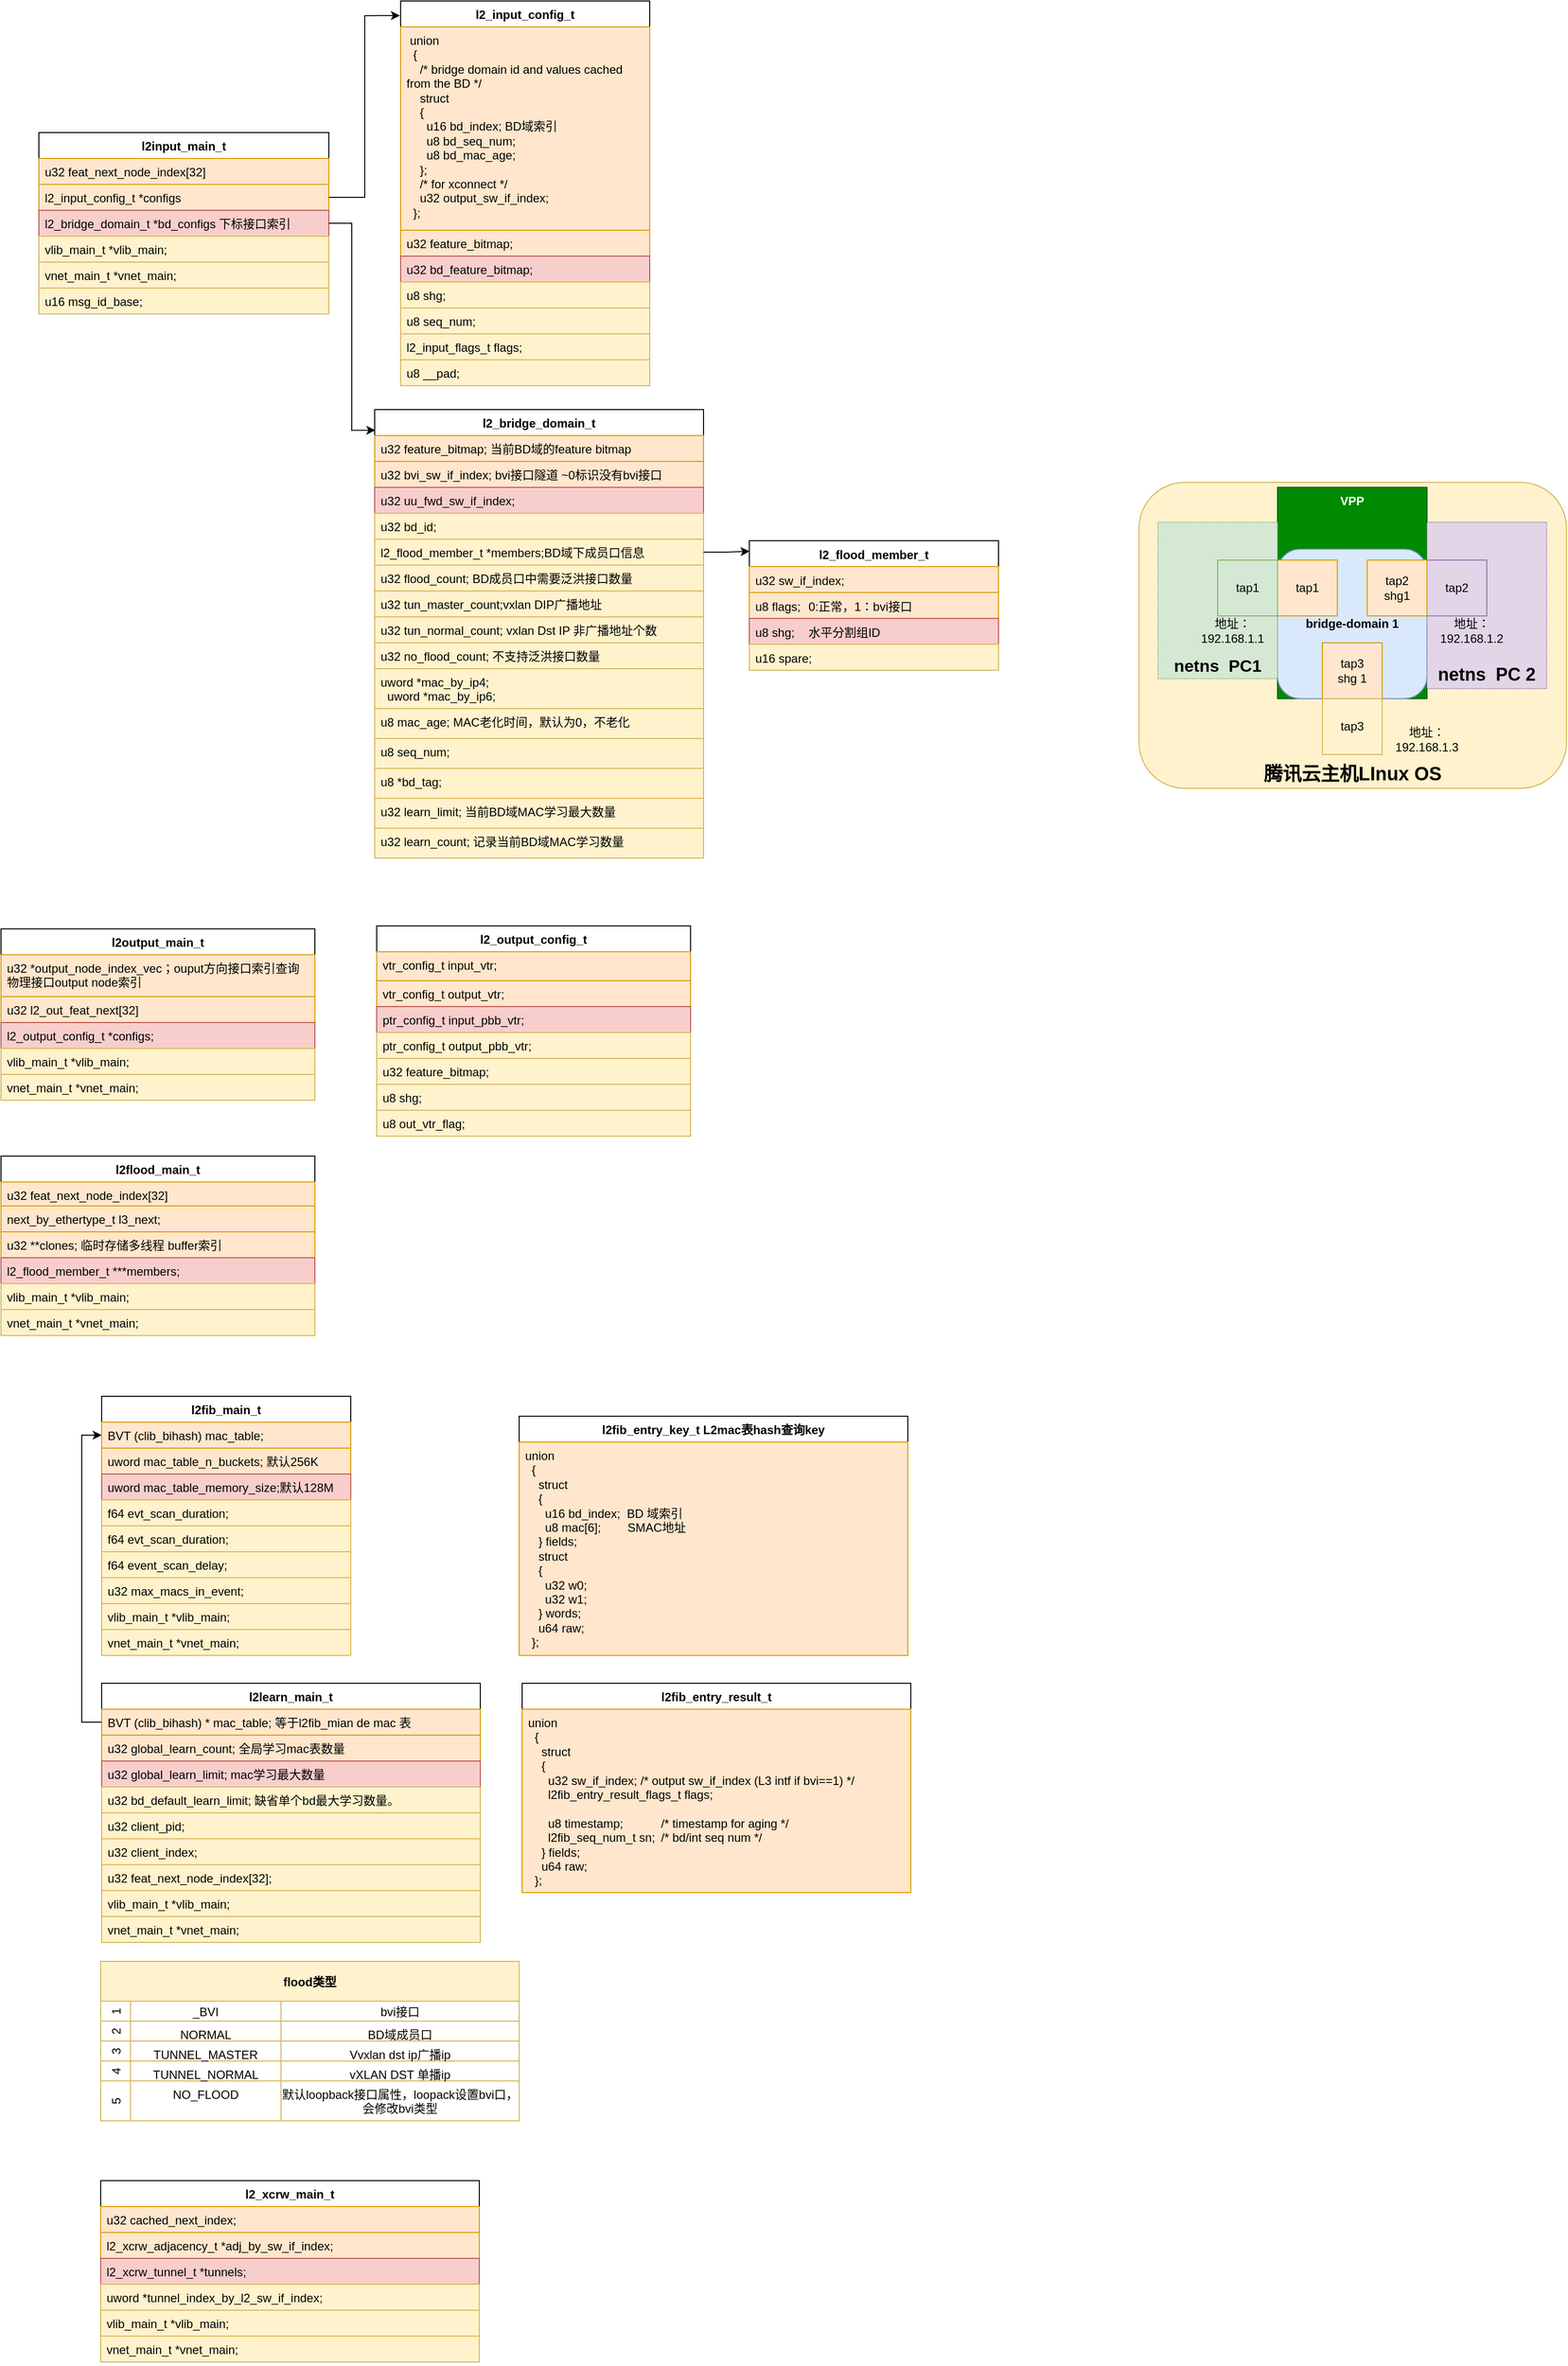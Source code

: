 <mxfile version="24.3.1" type="github">
  <diagram name="第 1 页" id="glHY0Gd7KmC67INIILRB">
    <mxGraphModel dx="794" dy="420" grid="0" gridSize="10" guides="1" tooltips="1" connect="1" arrows="1" fold="1" page="1" pageScale="1" pageWidth="827" pageHeight="1169" math="0" shadow="0">
      <root>
        <mxCell id="0" />
        <mxCell id="1" parent="0" />
        <mxCell id="FG0SKWQjMiDfC_1NRuZQ-3" value="腾讯云主机LInux OS" style="rounded=1;whiteSpace=wrap;html=1;fillColor=#fff2cc;strokeColor=#d6b656;verticalAlign=bottom;fontStyle=1;fontSize=19;" parent="1" vertex="1">
          <mxGeometry x="1181" y="493" width="429" height="307" as="geometry" />
        </mxCell>
        <mxCell id="ZdYOlHCHy0G1hDo-JhcP-8" value="VPP" style="rounded=0;whiteSpace=wrap;html=1;fontStyle=1;align=center;verticalAlign=top;fillColor=#008a00;fontColor=#ffffff;strokeColor=#005700;" parent="1" vertex="1">
          <mxGeometry x="1320" y="498" width="150" height="212" as="geometry" />
        </mxCell>
        <mxCell id="ZdYOlHCHy0G1hDo-JhcP-15" value="bridge-domain 1" style="rounded=1;whiteSpace=wrap;html=1;fillColor=#dae8fc;strokeColor=#6c8ebf;verticalAlign=middle;fontStyle=1" parent="1" vertex="1">
          <mxGeometry x="1320" y="560" width="150" height="150" as="geometry" />
        </mxCell>
        <mxCell id="ZdYOlHCHy0G1hDo-JhcP-14" value="&lt;div style=&quot;font-size: 18px;&quot;&gt;&lt;br style=&quot;font-size: 18px;&quot;&gt;&lt;/div&gt;&lt;div style=&quot;font-size: 18px;&quot;&gt;&lt;br style=&quot;font-size: 18px;&quot;&gt;&lt;/div&gt;&lt;div style=&quot;font-size: 18px;&quot;&gt;&lt;br style=&quot;font-size: 18px;&quot;&gt;&lt;/div&gt;&lt;div style=&quot;font-size: 18px;&quot;&gt;&lt;br style=&quot;font-size: 18px;&quot;&gt;&lt;/div&gt;&lt;div style=&quot;font-size: 18px;&quot;&gt;&lt;br style=&quot;font-size: 18px;&quot;&gt;&lt;/div&gt;&lt;div style=&quot;font-size: 18px;&quot;&gt;&lt;br style=&quot;font-size: 18px;&quot;&gt;&lt;/div&gt;&lt;div style=&quot;font-size: 18px;&quot;&gt;&lt;br style=&quot;font-size: 18px;&quot;&gt;&lt;/div&gt;&lt;div style=&quot;font-size: 18px;&quot;&gt;netns&amp;nbsp; PC 2&lt;/div&gt;" style="rounded=0;whiteSpace=wrap;html=1;dashed=1;dashPattern=1 1;fillColor=#e1d5e7;strokeColor=#9673a6;verticalAlign=bottom;fontSize=18;fontStyle=1" parent="1" vertex="1">
          <mxGeometry x="1470" y="533" width="120" height="167" as="geometry" />
        </mxCell>
        <mxCell id="ZdYOlHCHy0G1hDo-JhcP-13" value="&lt;div style=&quot;font-size: 17px;&quot;&gt;&lt;br style=&quot;font-size: 17px;&quot;&gt;&lt;/div&gt;&lt;div style=&quot;font-size: 17px;&quot;&gt;&lt;br style=&quot;font-size: 17px;&quot;&gt;&lt;/div&gt;&lt;div style=&quot;font-size: 17px;&quot;&gt;&lt;br style=&quot;font-size: 17px;&quot;&gt;&lt;/div&gt;&lt;div style=&quot;font-size: 17px;&quot;&gt;&lt;br style=&quot;font-size: 17px;&quot;&gt;&lt;/div&gt;&lt;div style=&quot;font-size: 17px;&quot;&gt;&lt;br style=&quot;font-size: 17px;&quot;&gt;&lt;/div&gt;&lt;div style=&quot;font-size: 17px;&quot;&gt;&lt;br style=&quot;font-size: 17px;&quot;&gt;&lt;/div&gt;&lt;div style=&quot;font-size: 17px;&quot;&gt;&lt;br style=&quot;font-size: 17px;&quot;&gt;&lt;/div&gt;&lt;div style=&quot;font-size: 17px;&quot;&gt;netns&amp;nbsp; PC1&lt;/div&gt;" style="rounded=0;whiteSpace=wrap;html=1;dashed=1;dashPattern=1 1;fillColor=#d5e8d4;strokeColor=#82b366;verticalAlign=bottom;fontStyle=1;fontSize=17;" parent="1" vertex="1">
          <mxGeometry x="1200" y="533" width="120" height="157" as="geometry" />
        </mxCell>
        <mxCell id="p4Iv83RpUlakr4i-X7LJ-1" value="l2input_main_t" style="swimlane;fontStyle=1;align=center;verticalAlign=top;childLayout=stackLayout;horizontal=1;startSize=26;horizontalStack=0;resizeParent=1;resizeParentMax=0;resizeLast=0;collapsible=1;marginBottom=0;whiteSpace=wrap;html=1;" parent="1" vertex="1">
          <mxGeometry x="77" y="142" width="291" height="182" as="geometry" />
        </mxCell>
        <mxCell id="p4Iv83RpUlakr4i-X7LJ-2" value="u32 feat_next_node_index[32]" style="text;strokeColor=#d79b00;fillColor=#ffe6cc;align=left;verticalAlign=top;spacingLeft=4;spacingRight=4;overflow=hidden;rotatable=0;points=[[0,0.5],[1,0.5]];portConstraint=eastwest;whiteSpace=wrap;html=1;" parent="p4Iv83RpUlakr4i-X7LJ-1" vertex="1">
          <mxGeometry y="26" width="291" height="26" as="geometry" />
        </mxCell>
        <mxCell id="p4Iv83RpUlakr4i-X7LJ-4" value="l2_input_config_t *configs" style="text;strokeColor=#d79b00;fillColor=#ffe6cc;align=left;verticalAlign=top;spacingLeft=4;spacingRight=4;overflow=hidden;rotatable=0;points=[[0,0.5],[1,0.5]];portConstraint=eastwest;whiteSpace=wrap;html=1;" parent="p4Iv83RpUlakr4i-X7LJ-1" vertex="1">
          <mxGeometry y="52" width="291" height="26" as="geometry" />
        </mxCell>
        <mxCell id="p4Iv83RpUlakr4i-X7LJ-5" value="l2_bridge_domain_t *bd_configs 下标接口索引" style="text;strokeColor=#b85450;fillColor=#f8cecc;align=left;verticalAlign=top;spacingLeft=4;spacingRight=4;overflow=hidden;rotatable=0;points=[[0,0.5],[1,0.5]];portConstraint=eastwest;whiteSpace=wrap;html=1;" parent="p4Iv83RpUlakr4i-X7LJ-1" vertex="1">
          <mxGeometry y="78" width="291" height="26" as="geometry" />
        </mxCell>
        <mxCell id="p4Iv83RpUlakr4i-X7LJ-6" value="vlib_main_t *vlib_main;" style="text;strokeColor=#d6b656;fillColor=#fff2cc;align=left;verticalAlign=top;spacingLeft=4;spacingRight=4;overflow=hidden;rotatable=0;points=[[0,0.5],[1,0.5]];portConstraint=eastwest;whiteSpace=wrap;html=1;" parent="p4Iv83RpUlakr4i-X7LJ-1" vertex="1">
          <mxGeometry y="104" width="291" height="26" as="geometry" />
        </mxCell>
        <mxCell id="p4Iv83RpUlakr4i-X7LJ-7" value="vnet_main_t *vnet_main;" style="text;strokeColor=#d6b656;fillColor=#fff2cc;align=left;verticalAlign=top;spacingLeft=4;spacingRight=4;overflow=hidden;rotatable=0;points=[[0,0.5],[1,0.5]];portConstraint=eastwest;whiteSpace=wrap;html=1;" parent="p4Iv83RpUlakr4i-X7LJ-1" vertex="1">
          <mxGeometry y="130" width="291" height="26" as="geometry" />
        </mxCell>
        <mxCell id="p4Iv83RpUlakr4i-X7LJ-8" value="u16 msg_id_base;" style="text;strokeColor=#d6b656;fillColor=#fff2cc;align=left;verticalAlign=top;spacingLeft=4;spacingRight=4;overflow=hidden;rotatable=0;points=[[0,0.5],[1,0.5]];portConstraint=eastwest;whiteSpace=wrap;html=1;" parent="p4Iv83RpUlakr4i-X7LJ-1" vertex="1">
          <mxGeometry y="156" width="291" height="26" as="geometry" />
        </mxCell>
        <mxCell id="p4Iv83RpUlakr4i-X7LJ-9" value="l2_input_config_t" style="swimlane;fontStyle=1;align=center;verticalAlign=top;childLayout=stackLayout;horizontal=1;startSize=26;horizontalStack=0;resizeParent=1;resizeParentMax=0;resizeLast=0;collapsible=1;marginBottom=0;whiteSpace=wrap;html=1;" parent="1" vertex="1">
          <mxGeometry x="440" y="10" width="250" height="386" as="geometry" />
        </mxCell>
        <mxCell id="p4Iv83RpUlakr4i-X7LJ-10" value="&lt;div&gt;&amp;nbsp;union&lt;/div&gt;&lt;div&gt;&amp;nbsp; {&lt;/div&gt;&lt;div&gt;&amp;nbsp; &amp;nbsp; /* bridge domain id and values cached from the BD */&lt;/div&gt;&lt;div&gt;&amp;nbsp; &amp;nbsp; struct&lt;/div&gt;&lt;div&gt;&amp;nbsp; &amp;nbsp; {&lt;/div&gt;&lt;div&gt;&amp;nbsp; &amp;nbsp; &amp;nbsp; u16 bd_index; BD域索引&lt;/div&gt;&lt;div&gt;&amp;nbsp; &amp;nbsp; &amp;nbsp; u8 bd_seq_num;&lt;/div&gt;&lt;div&gt;&amp;nbsp; &amp;nbsp; &amp;nbsp; u8 bd_mac_age;&lt;/div&gt;&lt;div&gt;&amp;nbsp; &amp;nbsp; };&lt;/div&gt;&lt;div&gt;&amp;nbsp; &amp;nbsp; /* for xconnect */&lt;/div&gt;&lt;div&gt;&amp;nbsp; &amp;nbsp; u32 output_sw_if_index;&lt;/div&gt;&lt;div&gt;&amp;nbsp; };&lt;/div&gt;" style="text;strokeColor=#d79b00;fillColor=#ffe6cc;align=left;verticalAlign=top;spacingLeft=4;spacingRight=4;overflow=hidden;rotatable=0;points=[[0,0.5],[1,0.5]];portConstraint=eastwest;whiteSpace=wrap;html=1;" parent="p4Iv83RpUlakr4i-X7LJ-9" vertex="1">
          <mxGeometry y="26" width="250" height="204" as="geometry" />
        </mxCell>
        <mxCell id="p4Iv83RpUlakr4i-X7LJ-11" value="u32 feature_bitmap;" style="text;strokeColor=#d79b00;fillColor=#ffe6cc;align=left;verticalAlign=top;spacingLeft=4;spacingRight=4;overflow=hidden;rotatable=0;points=[[0,0.5],[1,0.5]];portConstraint=eastwest;whiteSpace=wrap;html=1;" parent="p4Iv83RpUlakr4i-X7LJ-9" vertex="1">
          <mxGeometry y="230" width="250" height="26" as="geometry" />
        </mxCell>
        <mxCell id="p4Iv83RpUlakr4i-X7LJ-12" value="u32 bd_feature_bitmap;" style="text;strokeColor=#b85450;fillColor=#f8cecc;align=left;verticalAlign=top;spacingLeft=4;spacingRight=4;overflow=hidden;rotatable=0;points=[[0,0.5],[1,0.5]];portConstraint=eastwest;whiteSpace=wrap;html=1;" parent="p4Iv83RpUlakr4i-X7LJ-9" vertex="1">
          <mxGeometry y="256" width="250" height="26" as="geometry" />
        </mxCell>
        <mxCell id="p4Iv83RpUlakr4i-X7LJ-13" value="u8 shg;" style="text;strokeColor=#d6b656;fillColor=#fff2cc;align=left;verticalAlign=top;spacingLeft=4;spacingRight=4;overflow=hidden;rotatable=0;points=[[0,0.5],[1,0.5]];portConstraint=eastwest;whiteSpace=wrap;html=1;" parent="p4Iv83RpUlakr4i-X7LJ-9" vertex="1">
          <mxGeometry y="282" width="250" height="26" as="geometry" />
        </mxCell>
        <mxCell id="p4Iv83RpUlakr4i-X7LJ-14" value="u8 seq_num;" style="text;strokeColor=#d6b656;fillColor=#fff2cc;align=left;verticalAlign=top;spacingLeft=4;spacingRight=4;overflow=hidden;rotatable=0;points=[[0,0.5],[1,0.5]];portConstraint=eastwest;whiteSpace=wrap;html=1;" parent="p4Iv83RpUlakr4i-X7LJ-9" vertex="1">
          <mxGeometry y="308" width="250" height="26" as="geometry" />
        </mxCell>
        <mxCell id="p4Iv83RpUlakr4i-X7LJ-15" value="l2_input_flags_t flags;" style="text;strokeColor=#d6b656;fillColor=#fff2cc;align=left;verticalAlign=top;spacingLeft=4;spacingRight=4;overflow=hidden;rotatable=0;points=[[0,0.5],[1,0.5]];portConstraint=eastwest;whiteSpace=wrap;html=1;" parent="p4Iv83RpUlakr4i-X7LJ-9" vertex="1">
          <mxGeometry y="334" width="250" height="26" as="geometry" />
        </mxCell>
        <mxCell id="p4Iv83RpUlakr4i-X7LJ-16" value="u8 __pad;" style="text;strokeColor=#d6b656;fillColor=#fff2cc;align=left;verticalAlign=top;spacingLeft=4;spacingRight=4;overflow=hidden;rotatable=0;points=[[0,0.5],[1,0.5]];portConstraint=eastwest;whiteSpace=wrap;html=1;" parent="p4Iv83RpUlakr4i-X7LJ-9" vertex="1">
          <mxGeometry y="360" width="250" height="26" as="geometry" />
        </mxCell>
        <mxCell id="p4Iv83RpUlakr4i-X7LJ-17" value="l2_bridge_domain_t" style="swimlane;fontStyle=1;align=center;verticalAlign=top;childLayout=stackLayout;horizontal=1;startSize=26;horizontalStack=0;resizeParent=1;resizeParentMax=0;resizeLast=0;collapsible=1;marginBottom=0;whiteSpace=wrap;html=1;" parent="1" vertex="1">
          <mxGeometry x="414" y="420" width="330" height="450" as="geometry" />
        </mxCell>
        <mxCell id="p4Iv83RpUlakr4i-X7LJ-18" value="u32 feature_bitmap; 当前BD域的feature bitmap" style="text;strokeColor=#d79b00;fillColor=#ffe6cc;align=left;verticalAlign=top;spacingLeft=4;spacingRight=4;overflow=hidden;rotatable=0;points=[[0,0.5],[1,0.5]];portConstraint=eastwest;whiteSpace=wrap;html=1;" parent="p4Iv83RpUlakr4i-X7LJ-17" vertex="1">
          <mxGeometry y="26" width="330" height="26" as="geometry" />
        </mxCell>
        <mxCell id="p4Iv83RpUlakr4i-X7LJ-19" value="u32 bvi_sw_if_index; bvi接口隧道 ~0标识没有bvi接口" style="text;strokeColor=#d79b00;fillColor=#ffe6cc;align=left;verticalAlign=top;spacingLeft=4;spacingRight=4;overflow=hidden;rotatable=0;points=[[0,0.5],[1,0.5]];portConstraint=eastwest;whiteSpace=wrap;html=1;" parent="p4Iv83RpUlakr4i-X7LJ-17" vertex="1">
          <mxGeometry y="52" width="330" height="26" as="geometry" />
        </mxCell>
        <mxCell id="p4Iv83RpUlakr4i-X7LJ-20" value="u32 uu_fwd_sw_if_index;" style="text;strokeColor=#b85450;fillColor=#f8cecc;align=left;verticalAlign=top;spacingLeft=4;spacingRight=4;overflow=hidden;rotatable=0;points=[[0,0.5],[1,0.5]];portConstraint=eastwest;whiteSpace=wrap;html=1;" parent="p4Iv83RpUlakr4i-X7LJ-17" vertex="1">
          <mxGeometry y="78" width="330" height="26" as="geometry" />
        </mxCell>
        <mxCell id="p4Iv83RpUlakr4i-X7LJ-21" value="u32 bd_id;" style="text;strokeColor=#d6b656;fillColor=#fff2cc;align=left;verticalAlign=top;spacingLeft=4;spacingRight=4;overflow=hidden;rotatable=0;points=[[0,0.5],[1,0.5]];portConstraint=eastwest;whiteSpace=wrap;html=1;" parent="p4Iv83RpUlakr4i-X7LJ-17" vertex="1">
          <mxGeometry y="104" width="330" height="26" as="geometry" />
        </mxCell>
        <mxCell id="p4Iv83RpUlakr4i-X7LJ-22" value="l2_flood_member_t *members;BD域下成员口信息" style="text;strokeColor=#d6b656;fillColor=#fff2cc;align=left;verticalAlign=top;spacingLeft=4;spacingRight=4;overflow=hidden;rotatable=0;points=[[0,0.5],[1,0.5]];portConstraint=eastwest;whiteSpace=wrap;html=1;" parent="p4Iv83RpUlakr4i-X7LJ-17" vertex="1">
          <mxGeometry y="130" width="330" height="26" as="geometry" />
        </mxCell>
        <mxCell id="p4Iv83RpUlakr4i-X7LJ-23" value="u32 flood_count; BD成员口中需要泛洪接口数量" style="text;strokeColor=#d6b656;fillColor=#fff2cc;align=left;verticalAlign=top;spacingLeft=4;spacingRight=4;overflow=hidden;rotatable=0;points=[[0,0.5],[1,0.5]];portConstraint=eastwest;whiteSpace=wrap;html=1;" parent="p4Iv83RpUlakr4i-X7LJ-17" vertex="1">
          <mxGeometry y="156" width="330" height="26" as="geometry" />
        </mxCell>
        <mxCell id="p4Iv83RpUlakr4i-X7LJ-24" value="u32 tun_master_count;vxlan DIP广播地址" style="text;strokeColor=#d6b656;fillColor=#fff2cc;align=left;verticalAlign=top;spacingLeft=4;spacingRight=4;overflow=hidden;rotatable=0;points=[[0,0.5],[1,0.5]];portConstraint=eastwest;whiteSpace=wrap;html=1;" parent="p4Iv83RpUlakr4i-X7LJ-17" vertex="1">
          <mxGeometry y="182" width="330" height="26" as="geometry" />
        </mxCell>
        <mxCell id="p4Iv83RpUlakr4i-X7LJ-25" value="u32 tun_normal_count; vxlan Dst IP 非广播地址个数" style="text;strokeColor=#d6b656;fillColor=#fff2cc;align=left;verticalAlign=top;spacingLeft=4;spacingRight=4;overflow=hidden;rotatable=0;points=[[0,0.5],[1,0.5]];portConstraint=eastwest;whiteSpace=wrap;html=1;" parent="p4Iv83RpUlakr4i-X7LJ-17" vertex="1">
          <mxGeometry y="208" width="330" height="26" as="geometry" />
        </mxCell>
        <mxCell id="p4Iv83RpUlakr4i-X7LJ-26" value="u32 no_flood_count; 不支持泛洪接口数量" style="text;strokeColor=#d6b656;fillColor=#fff2cc;align=left;verticalAlign=top;spacingLeft=4;spacingRight=4;overflow=hidden;rotatable=0;points=[[0,0.5],[1,0.5]];portConstraint=eastwest;whiteSpace=wrap;html=1;" parent="p4Iv83RpUlakr4i-X7LJ-17" vertex="1">
          <mxGeometry y="234" width="330" height="26" as="geometry" />
        </mxCell>
        <mxCell id="p4Iv83RpUlakr4i-X7LJ-27" value="&lt;div&gt;uword *mac_by_ip4;&lt;/div&gt;&lt;div&gt;&amp;nbsp; uword *mac_by_ip6;&lt;/div&gt;" style="text;strokeColor=#d6b656;fillColor=#fff2cc;align=left;verticalAlign=top;spacingLeft=4;spacingRight=4;overflow=hidden;rotatable=0;points=[[0,0.5],[1,0.5]];portConstraint=eastwest;whiteSpace=wrap;html=1;" parent="p4Iv83RpUlakr4i-X7LJ-17" vertex="1">
          <mxGeometry y="260" width="330" height="40" as="geometry" />
        </mxCell>
        <mxCell id="p4Iv83RpUlakr4i-X7LJ-28" value="u8 mac_age; MAC老化时间，默认为0，不老化" style="text;strokeColor=#d6b656;fillColor=#fff2cc;align=left;verticalAlign=top;spacingLeft=4;spacingRight=4;overflow=hidden;rotatable=0;points=[[0,0.5],[1,0.5]];portConstraint=eastwest;whiteSpace=wrap;html=1;" parent="p4Iv83RpUlakr4i-X7LJ-17" vertex="1">
          <mxGeometry y="300" width="330" height="30" as="geometry" />
        </mxCell>
        <mxCell id="p4Iv83RpUlakr4i-X7LJ-29" value="u8 seq_num;" style="text;strokeColor=#d6b656;fillColor=#fff2cc;align=left;verticalAlign=top;spacingLeft=4;spacingRight=4;overflow=hidden;rotatable=0;points=[[0,0.5],[1,0.5]];portConstraint=eastwest;whiteSpace=wrap;html=1;" parent="p4Iv83RpUlakr4i-X7LJ-17" vertex="1">
          <mxGeometry y="330" width="330" height="30" as="geometry" />
        </mxCell>
        <mxCell id="p4Iv83RpUlakr4i-X7LJ-30" value="u8 *bd_tag;" style="text;strokeColor=#d6b656;fillColor=#fff2cc;align=left;verticalAlign=top;spacingLeft=4;spacingRight=4;overflow=hidden;rotatable=0;points=[[0,0.5],[1,0.5]];portConstraint=eastwest;whiteSpace=wrap;html=1;" parent="p4Iv83RpUlakr4i-X7LJ-17" vertex="1">
          <mxGeometry y="360" width="330" height="30" as="geometry" />
        </mxCell>
        <mxCell id="p4Iv83RpUlakr4i-X7LJ-31" value="u32 learn_limit; 当前BD域MAC学习最大数量" style="text;strokeColor=#d6b656;fillColor=#fff2cc;align=left;verticalAlign=top;spacingLeft=4;spacingRight=4;overflow=hidden;rotatable=0;points=[[0,0.5],[1,0.5]];portConstraint=eastwest;whiteSpace=wrap;html=1;" parent="p4Iv83RpUlakr4i-X7LJ-17" vertex="1">
          <mxGeometry y="390" width="330" height="30" as="geometry" />
        </mxCell>
        <mxCell id="p4Iv83RpUlakr4i-X7LJ-32" value="u32 learn_count; 记录当前BD域MAC学习数量" style="text;strokeColor=#d6b656;fillColor=#fff2cc;align=left;verticalAlign=top;spacingLeft=4;spacingRight=4;overflow=hidden;rotatable=0;points=[[0,0.5],[1,0.5]];portConstraint=eastwest;whiteSpace=wrap;html=1;" parent="p4Iv83RpUlakr4i-X7LJ-17" vertex="1">
          <mxGeometry y="420" width="330" height="30" as="geometry" />
        </mxCell>
        <mxCell id="p4Iv83RpUlakr4i-X7LJ-34" style="edgeStyle=orthogonalEdgeStyle;rounded=0;orthogonalLoop=1;jettySize=auto;html=1;exitX=1;exitY=0.5;exitDx=0;exitDy=0;entryX=-0.003;entryY=0.038;entryDx=0;entryDy=0;entryPerimeter=0;" parent="1" source="p4Iv83RpUlakr4i-X7LJ-4" target="p4Iv83RpUlakr4i-X7LJ-9" edge="1">
          <mxGeometry relative="1" as="geometry" />
        </mxCell>
        <mxCell id="p4Iv83RpUlakr4i-X7LJ-35" style="edgeStyle=orthogonalEdgeStyle;rounded=0;orthogonalLoop=1;jettySize=auto;html=1;exitX=1;exitY=0.5;exitDx=0;exitDy=0;entryX=0.002;entryY=0.046;entryDx=0;entryDy=0;entryPerimeter=0;" parent="1" source="p4Iv83RpUlakr4i-X7LJ-5" target="p4Iv83RpUlakr4i-X7LJ-17" edge="1">
          <mxGeometry relative="1" as="geometry" />
        </mxCell>
        <mxCell id="p4Iv83RpUlakr4i-X7LJ-43" value="l2fib_main_t" style="swimlane;fontStyle=1;align=center;verticalAlign=top;childLayout=stackLayout;horizontal=1;startSize=26;horizontalStack=0;resizeParent=1;resizeParentMax=0;resizeLast=0;collapsible=1;marginBottom=0;whiteSpace=wrap;html=1;" parent="1" vertex="1">
          <mxGeometry x="140" y="1410" width="250" height="260" as="geometry" />
        </mxCell>
        <mxCell id="p4Iv83RpUlakr4i-X7LJ-44" value="BVT (clib_bihash) mac_table;" style="text;strokeColor=#d79b00;fillColor=#ffe6cc;align=left;verticalAlign=top;spacingLeft=4;spacingRight=4;overflow=hidden;rotatable=0;points=[[0,0.5],[1,0.5]];portConstraint=eastwest;whiteSpace=wrap;html=1;" parent="p4Iv83RpUlakr4i-X7LJ-43" vertex="1">
          <mxGeometry y="26" width="250" height="26" as="geometry" />
        </mxCell>
        <mxCell id="p4Iv83RpUlakr4i-X7LJ-45" value="uword mac_table_n_buckets; 默认256K" style="text;strokeColor=#d79b00;fillColor=#ffe6cc;align=left;verticalAlign=top;spacingLeft=4;spacingRight=4;overflow=hidden;rotatable=0;points=[[0,0.5],[1,0.5]];portConstraint=eastwest;whiteSpace=wrap;html=1;" parent="p4Iv83RpUlakr4i-X7LJ-43" vertex="1">
          <mxGeometry y="52" width="250" height="26" as="geometry" />
        </mxCell>
        <mxCell id="p4Iv83RpUlakr4i-X7LJ-46" value="uword mac_table_memory_size;默认128M" style="text;strokeColor=#b85450;fillColor=#f8cecc;align=left;verticalAlign=top;spacingLeft=4;spacingRight=4;overflow=hidden;rotatable=0;points=[[0,0.5],[1,0.5]];portConstraint=eastwest;whiteSpace=wrap;html=1;" parent="p4Iv83RpUlakr4i-X7LJ-43" vertex="1">
          <mxGeometry y="78" width="250" height="26" as="geometry" />
        </mxCell>
        <mxCell id="p4Iv83RpUlakr4i-X7LJ-47" value="f64 evt_scan_duration;" style="text;strokeColor=#d6b656;fillColor=#fff2cc;align=left;verticalAlign=top;spacingLeft=4;spacingRight=4;overflow=hidden;rotatable=0;points=[[0,0.5],[1,0.5]];portConstraint=eastwest;whiteSpace=wrap;html=1;" parent="p4Iv83RpUlakr4i-X7LJ-43" vertex="1">
          <mxGeometry y="104" width="250" height="26" as="geometry" />
        </mxCell>
        <mxCell id="p4Iv83RpUlakr4i-X7LJ-48" value="f64 evt_scan_duration;" style="text;strokeColor=#d6b656;fillColor=#fff2cc;align=left;verticalAlign=top;spacingLeft=4;spacingRight=4;overflow=hidden;rotatable=0;points=[[0,0.5],[1,0.5]];portConstraint=eastwest;whiteSpace=wrap;html=1;" parent="p4Iv83RpUlakr4i-X7LJ-43" vertex="1">
          <mxGeometry y="130" width="250" height="26" as="geometry" />
        </mxCell>
        <mxCell id="p4Iv83RpUlakr4i-X7LJ-49" value="f64 event_scan_delay;" style="text;strokeColor=#d6b656;fillColor=#fff2cc;align=left;verticalAlign=top;spacingLeft=4;spacingRight=4;overflow=hidden;rotatable=0;points=[[0,0.5],[1,0.5]];portConstraint=eastwest;whiteSpace=wrap;html=1;" parent="p4Iv83RpUlakr4i-X7LJ-43" vertex="1">
          <mxGeometry y="156" width="250" height="26" as="geometry" />
        </mxCell>
        <mxCell id="p4Iv83RpUlakr4i-X7LJ-50" value="u32 max_macs_in_event;" style="text;strokeColor=#d6b656;fillColor=#fff2cc;align=left;verticalAlign=top;spacingLeft=4;spacingRight=4;overflow=hidden;rotatable=0;points=[[0,0.5],[1,0.5]];portConstraint=eastwest;whiteSpace=wrap;html=1;" parent="p4Iv83RpUlakr4i-X7LJ-43" vertex="1">
          <mxGeometry y="182" width="250" height="26" as="geometry" />
        </mxCell>
        <mxCell id="p4Iv83RpUlakr4i-X7LJ-51" value="vlib_main_t *vlib_main;" style="text;strokeColor=#d6b656;fillColor=#fff2cc;align=left;verticalAlign=top;spacingLeft=4;spacingRight=4;overflow=hidden;rotatable=0;points=[[0,0.5],[1,0.5]];portConstraint=eastwest;whiteSpace=wrap;html=1;" parent="p4Iv83RpUlakr4i-X7LJ-43" vertex="1">
          <mxGeometry y="208" width="250" height="26" as="geometry" />
        </mxCell>
        <mxCell id="p4Iv83RpUlakr4i-X7LJ-52" value="vnet_main_t *vnet_main;" style="text;strokeColor=#d6b656;fillColor=#fff2cc;align=left;verticalAlign=top;spacingLeft=4;spacingRight=4;overflow=hidden;rotatable=0;points=[[0,0.5],[1,0.5]];portConstraint=eastwest;whiteSpace=wrap;html=1;" parent="p4Iv83RpUlakr4i-X7LJ-43" vertex="1">
          <mxGeometry y="234" width="250" height="26" as="geometry" />
        </mxCell>
        <mxCell id="p4Iv83RpUlakr4i-X7LJ-53" value="l2fib_entry_key_t L2mac表hash查询key" style="swimlane;fontStyle=1;align=center;verticalAlign=top;childLayout=stackLayout;horizontal=1;startSize=26;horizontalStack=0;resizeParent=1;resizeParentMax=0;resizeLast=0;collapsible=1;marginBottom=0;whiteSpace=wrap;html=1;" parent="1" vertex="1">
          <mxGeometry x="559" y="1430" width="390" height="240" as="geometry" />
        </mxCell>
        <mxCell id="p4Iv83RpUlakr4i-X7LJ-54" value="&lt;div&gt;union&lt;/div&gt;&lt;div&gt;&amp;nbsp; {&lt;/div&gt;&lt;div&gt;&amp;nbsp; &amp;nbsp; struct&lt;/div&gt;&lt;div&gt;&amp;nbsp; &amp;nbsp; {&lt;/div&gt;&lt;div&gt;&amp;nbsp; &amp;nbsp; &amp;nbsp; u16 bd_index;&amp;nbsp; BD 域索引&lt;/div&gt;&lt;div&gt;&amp;nbsp; &amp;nbsp; &amp;nbsp; u8 mac[6];&amp;nbsp; &amp;nbsp; &amp;nbsp; &amp;nbsp; SMAC地址&lt;/div&gt;&lt;div&gt;&amp;nbsp; &amp;nbsp; } fields;&lt;/div&gt;&lt;div&gt;&amp;nbsp; &amp;nbsp; struct&lt;/div&gt;&lt;div&gt;&amp;nbsp; &amp;nbsp; {&lt;/div&gt;&lt;div&gt;&amp;nbsp; &amp;nbsp; &amp;nbsp; u32 w0;&lt;/div&gt;&lt;div&gt;&amp;nbsp; &amp;nbsp; &amp;nbsp; u32 w1;&lt;/div&gt;&lt;div&gt;&amp;nbsp; &amp;nbsp; } words;&lt;/div&gt;&lt;div&gt;&amp;nbsp; &amp;nbsp; u64 raw;&lt;/div&gt;&lt;div&gt;&amp;nbsp; };&lt;/div&gt;" style="text;strokeColor=#d79b00;fillColor=#ffe6cc;align=left;verticalAlign=top;spacingLeft=4;spacingRight=4;overflow=hidden;rotatable=0;points=[[0,0.5],[1,0.5]];portConstraint=eastwest;whiteSpace=wrap;html=1;" parent="p4Iv83RpUlakr4i-X7LJ-53" vertex="1">
          <mxGeometry y="26" width="390" height="214" as="geometry" />
        </mxCell>
        <mxCell id="p4Iv83RpUlakr4i-X7LJ-63" value="l2fib_entry_result_t" style="swimlane;fontStyle=1;align=center;verticalAlign=top;childLayout=stackLayout;horizontal=1;startSize=26;horizontalStack=0;resizeParent=1;resizeParentMax=0;resizeLast=0;collapsible=1;marginBottom=0;whiteSpace=wrap;html=1;" parent="1" vertex="1">
          <mxGeometry x="562" y="1698" width="390" height="210" as="geometry" />
        </mxCell>
        <mxCell id="p4Iv83RpUlakr4i-X7LJ-64" value="&lt;div&gt;union&lt;/div&gt;&lt;div&gt;&amp;nbsp; {&lt;/div&gt;&lt;div&gt;&amp;nbsp; &amp;nbsp; struct&lt;/div&gt;&lt;div&gt;&amp;nbsp; &amp;nbsp; {&lt;/div&gt;&lt;div&gt;&amp;nbsp; &amp;nbsp; &amp;nbsp; u32 sw_if_index; /* output sw_if_index (L3 intf if bvi==1) */&lt;/div&gt;&lt;div&gt;&amp;nbsp; &amp;nbsp; &amp;nbsp; l2fib_entry_result_flags_t flags;&lt;/div&gt;&lt;div&gt;&lt;br&gt;&lt;/div&gt;&lt;div&gt;&amp;nbsp; &amp;nbsp; &amp;nbsp; u8 timestamp;&lt;span style=&quot;white-space:pre&quot;&gt;&#x9;&#x9;&lt;/span&gt;/* timestamp for aging */&lt;/div&gt;&lt;div&gt;&amp;nbsp; &amp;nbsp; &amp;nbsp; l2fib_seq_num_t sn;&lt;span style=&quot;white-space:pre&quot;&gt;&#x9;&lt;/span&gt;/* bd/int seq num */&lt;/div&gt;&lt;div&gt;&amp;nbsp; &amp;nbsp; } fields;&lt;/div&gt;&lt;div&gt;&amp;nbsp; &amp;nbsp; u64 raw;&lt;/div&gt;&lt;div&gt;&amp;nbsp; };&lt;/div&gt;" style="text;strokeColor=#d79b00;fillColor=#ffe6cc;align=left;verticalAlign=top;spacingLeft=4;spacingRight=4;overflow=hidden;rotatable=0;points=[[0,0.5],[1,0.5]];portConstraint=eastwest;whiteSpace=wrap;html=1;" parent="p4Iv83RpUlakr4i-X7LJ-63" vertex="1">
          <mxGeometry y="26" width="390" height="184" as="geometry" />
        </mxCell>
        <mxCell id="ZdYOlHCHy0G1hDo-JhcP-9" value="tap1" style="text;html=1;align=center;verticalAlign=middle;whiteSpace=wrap;rounded=0;strokeColor=#d79b00;fillColor=#ffe6cc;" parent="1" vertex="1">
          <mxGeometry x="1320" y="571" width="60" height="56" as="geometry" />
        </mxCell>
        <mxCell id="ZdYOlHCHy0G1hDo-JhcP-10" value="tap1" style="text;html=1;align=center;verticalAlign=middle;whiteSpace=wrap;rounded=0;strokeColor=#82b366;fillColor=#d5e8d4;" parent="1" vertex="1">
          <mxGeometry x="1260" y="571" width="60" height="56" as="geometry" />
        </mxCell>
        <mxCell id="ZdYOlHCHy0G1hDo-JhcP-11" value="tap2" style="text;html=1;align=center;verticalAlign=middle;whiteSpace=wrap;rounded=0;strokeColor=#9673a6;fillColor=#e1d5e7;" parent="1" vertex="1">
          <mxGeometry x="1470" y="571" width="60" height="56" as="geometry" />
        </mxCell>
        <mxCell id="ZdYOlHCHy0G1hDo-JhcP-12" value="tap2&lt;div&gt;shg1&lt;/div&gt;" style="text;html=1;align=center;verticalAlign=middle;whiteSpace=wrap;rounded=0;strokeColor=#d79b00;fillColor=#ffe6cc;" parent="1" vertex="1">
          <mxGeometry x="1410" y="571" width="60" height="56" as="geometry" />
        </mxCell>
        <mxCell id="FG0SKWQjMiDfC_1NRuZQ-1" value="地址：192.168.1.1" style="text;html=1;align=center;verticalAlign=middle;whiteSpace=wrap;rounded=0;" parent="1" vertex="1">
          <mxGeometry x="1230" y="627" width="90" height="30" as="geometry" />
        </mxCell>
        <mxCell id="FG0SKWQjMiDfC_1NRuZQ-2" value="地址：192.168.1.2" style="text;html=1;align=center;verticalAlign=middle;whiteSpace=wrap;rounded=0;" parent="1" vertex="1">
          <mxGeometry x="1470" y="627" width="90" height="30" as="geometry" />
        </mxCell>
        <mxCell id="hOHBYoOjgLORiczpZsO4-1" value="l2learn_main_t" style="swimlane;fontStyle=1;align=center;verticalAlign=top;childLayout=stackLayout;horizontal=1;startSize=26;horizontalStack=0;resizeParent=1;resizeParentMax=0;resizeLast=0;collapsible=1;marginBottom=0;whiteSpace=wrap;html=1;" parent="1" vertex="1">
          <mxGeometry x="140" y="1698" width="380" height="260" as="geometry" />
        </mxCell>
        <mxCell id="hOHBYoOjgLORiczpZsO4-2" value="BVT (clib_bihash) * mac_table; 等于l2fib_mian de mac 表" style="text;strokeColor=#d79b00;fillColor=#ffe6cc;align=left;verticalAlign=top;spacingLeft=4;spacingRight=4;overflow=hidden;rotatable=0;points=[[0,0.5],[1,0.5]];portConstraint=eastwest;whiteSpace=wrap;html=1;" parent="hOHBYoOjgLORiczpZsO4-1" vertex="1">
          <mxGeometry y="26" width="380" height="26" as="geometry" />
        </mxCell>
        <mxCell id="hOHBYoOjgLORiczpZsO4-3" value="u32 global_learn_count; 全局学习mac表数量" style="text;strokeColor=#d79b00;fillColor=#ffe6cc;align=left;verticalAlign=top;spacingLeft=4;spacingRight=4;overflow=hidden;rotatable=0;points=[[0,0.5],[1,0.5]];portConstraint=eastwest;whiteSpace=wrap;html=1;" parent="hOHBYoOjgLORiczpZsO4-1" vertex="1">
          <mxGeometry y="52" width="380" height="26" as="geometry" />
        </mxCell>
        <mxCell id="hOHBYoOjgLORiczpZsO4-4" value="u32 global_learn_limit; mac学习最大数量" style="text;strokeColor=#b85450;fillColor=#f8cecc;align=left;verticalAlign=top;spacingLeft=4;spacingRight=4;overflow=hidden;rotatable=0;points=[[0,0.5],[1,0.5]];portConstraint=eastwest;whiteSpace=wrap;html=1;" parent="hOHBYoOjgLORiczpZsO4-1" vertex="1">
          <mxGeometry y="78" width="380" height="26" as="geometry" />
        </mxCell>
        <mxCell id="hOHBYoOjgLORiczpZsO4-5" value="u32 bd_default_learn_limit; 缺省单个bd最大学习数量。" style="text;strokeColor=#d6b656;fillColor=#fff2cc;align=left;verticalAlign=top;spacingLeft=4;spacingRight=4;overflow=hidden;rotatable=0;points=[[0,0.5],[1,0.5]];portConstraint=eastwest;whiteSpace=wrap;html=1;" parent="hOHBYoOjgLORiczpZsO4-1" vertex="1">
          <mxGeometry y="104" width="380" height="26" as="geometry" />
        </mxCell>
        <mxCell id="hOHBYoOjgLORiczpZsO4-6" value="u32 client_pid;" style="text;strokeColor=#d6b656;fillColor=#fff2cc;align=left;verticalAlign=top;spacingLeft=4;spacingRight=4;overflow=hidden;rotatable=0;points=[[0,0.5],[1,0.5]];portConstraint=eastwest;whiteSpace=wrap;html=1;" parent="hOHBYoOjgLORiczpZsO4-1" vertex="1">
          <mxGeometry y="130" width="380" height="26" as="geometry" />
        </mxCell>
        <mxCell id="hOHBYoOjgLORiczpZsO4-7" value="u32 client_index;" style="text;strokeColor=#d6b656;fillColor=#fff2cc;align=left;verticalAlign=top;spacingLeft=4;spacingRight=4;overflow=hidden;rotatable=0;points=[[0,0.5],[1,0.5]];portConstraint=eastwest;whiteSpace=wrap;html=1;" parent="hOHBYoOjgLORiczpZsO4-1" vertex="1">
          <mxGeometry y="156" width="380" height="26" as="geometry" />
        </mxCell>
        <mxCell id="hOHBYoOjgLORiczpZsO4-8" value="u32 feat_next_node_index[32];" style="text;strokeColor=#d6b656;fillColor=#fff2cc;align=left;verticalAlign=top;spacingLeft=4;spacingRight=4;overflow=hidden;rotatable=0;points=[[0,0.5],[1,0.5]];portConstraint=eastwest;whiteSpace=wrap;html=1;" parent="hOHBYoOjgLORiczpZsO4-1" vertex="1">
          <mxGeometry y="182" width="380" height="26" as="geometry" />
        </mxCell>
        <mxCell id="hOHBYoOjgLORiczpZsO4-9" value="vlib_main_t *vlib_main;" style="text;strokeColor=#d6b656;fillColor=#fff2cc;align=left;verticalAlign=top;spacingLeft=4;spacingRight=4;overflow=hidden;rotatable=0;points=[[0,0.5],[1,0.5]];portConstraint=eastwest;whiteSpace=wrap;html=1;" parent="hOHBYoOjgLORiczpZsO4-1" vertex="1">
          <mxGeometry y="208" width="380" height="26" as="geometry" />
        </mxCell>
        <mxCell id="hOHBYoOjgLORiczpZsO4-10" value="vnet_main_t *vnet_main;" style="text;strokeColor=#d6b656;fillColor=#fff2cc;align=left;verticalAlign=top;spacingLeft=4;spacingRight=4;overflow=hidden;rotatable=0;points=[[0,0.5],[1,0.5]];portConstraint=eastwest;whiteSpace=wrap;html=1;" parent="hOHBYoOjgLORiczpZsO4-1" vertex="1">
          <mxGeometry y="234" width="380" height="26" as="geometry" />
        </mxCell>
        <mxCell id="hOHBYoOjgLORiczpZsO4-11" style="edgeStyle=orthogonalEdgeStyle;rounded=0;orthogonalLoop=1;jettySize=auto;html=1;exitX=0;exitY=0.5;exitDx=0;exitDy=0;entryX=0;entryY=0.5;entryDx=0;entryDy=0;" parent="1" source="hOHBYoOjgLORiczpZsO4-2" target="p4Iv83RpUlakr4i-X7LJ-44" edge="1">
          <mxGeometry relative="1" as="geometry" />
        </mxCell>
        <mxCell id="tM07nS8CAm_YXxIFpZvN-1" value="l2_flood_member_t" style="swimlane;fontStyle=1;align=center;verticalAlign=top;childLayout=stackLayout;horizontal=1;startSize=26;horizontalStack=0;resizeParent=1;resizeParentMax=0;resizeLast=0;collapsible=1;marginBottom=0;whiteSpace=wrap;html=1;" parent="1" vertex="1">
          <mxGeometry x="790" y="551.5" width="250" height="130" as="geometry" />
        </mxCell>
        <mxCell id="tM07nS8CAm_YXxIFpZvN-2" value="u32 sw_if_index;" style="text;strokeColor=#d79b00;fillColor=#ffe6cc;align=left;verticalAlign=top;spacingLeft=4;spacingRight=4;overflow=hidden;rotatable=0;points=[[0,0.5],[1,0.5]];portConstraint=eastwest;whiteSpace=wrap;html=1;" parent="tM07nS8CAm_YXxIFpZvN-1" vertex="1">
          <mxGeometry y="26" width="250" height="26" as="geometry" />
        </mxCell>
        <mxCell id="tM07nS8CAm_YXxIFpZvN-3" value="u8 flags;&lt;span style=&quot;white-space:pre&quot;&gt;&#x9;&lt;/span&gt;0:正常，1：bvi接口" style="text;strokeColor=#d79b00;fillColor=#ffe6cc;align=left;verticalAlign=top;spacingLeft=4;spacingRight=4;overflow=hidden;rotatable=0;points=[[0,0.5],[1,0.5]];portConstraint=eastwest;whiteSpace=wrap;html=1;" parent="tM07nS8CAm_YXxIFpZvN-1" vertex="1">
          <mxGeometry y="52" width="250" height="26" as="geometry" />
        </mxCell>
        <mxCell id="tM07nS8CAm_YXxIFpZvN-4" value="u8 shg;&lt;span style=&quot;white-space:pre&quot;&gt;&#x9;&lt;/span&gt;水平分割组ID" style="text;strokeColor=#b85450;fillColor=#f8cecc;align=left;verticalAlign=top;spacingLeft=4;spacingRight=4;overflow=hidden;rotatable=0;points=[[0,0.5],[1,0.5]];portConstraint=eastwest;whiteSpace=wrap;html=1;" parent="tM07nS8CAm_YXxIFpZvN-1" vertex="1">
          <mxGeometry y="78" width="250" height="26" as="geometry" />
        </mxCell>
        <mxCell id="tM07nS8CAm_YXxIFpZvN-5" value="u16 spare;" style="text;strokeColor=#d6b656;fillColor=#fff2cc;align=left;verticalAlign=top;spacingLeft=4;spacingRight=4;overflow=hidden;rotatable=0;points=[[0,0.5],[1,0.5]];portConstraint=eastwest;whiteSpace=wrap;html=1;" parent="tM07nS8CAm_YXxIFpZvN-1" vertex="1">
          <mxGeometry y="104" width="250" height="26" as="geometry" />
        </mxCell>
        <mxCell id="tM07nS8CAm_YXxIFpZvN-8" style="edgeStyle=orthogonalEdgeStyle;rounded=0;orthogonalLoop=1;jettySize=auto;html=1;exitX=1;exitY=0.5;exitDx=0;exitDy=0;entryX=0.001;entryY=0.082;entryDx=0;entryDy=0;entryPerimeter=0;" parent="1" source="p4Iv83RpUlakr4i-X7LJ-22" target="tM07nS8CAm_YXxIFpZvN-1" edge="1">
          <mxGeometry relative="1" as="geometry" />
        </mxCell>
        <mxCell id="SwKV8Bn1gwQ4bpNT3ufq-1" value="tap3&lt;div&gt;shg 1&lt;/div&gt;" style="text;html=1;align=center;verticalAlign=middle;whiteSpace=wrap;rounded=0;strokeColor=#d79b00;fillColor=#ffe6cc;" parent="1" vertex="1">
          <mxGeometry x="1365" y="654" width="60" height="56" as="geometry" />
        </mxCell>
        <mxCell id="SwKV8Bn1gwQ4bpNT3ufq-2" value="tap3" style="text;html=1;align=center;verticalAlign=middle;whiteSpace=wrap;rounded=0;strokeColor=#d6b656;fillColor=#fff2cc;" parent="1" vertex="1">
          <mxGeometry x="1365" y="710" width="60" height="56" as="geometry" />
        </mxCell>
        <mxCell id="SwKV8Bn1gwQ4bpNT3ufq-3" value="地址：192.168.1.3" style="text;html=1;align=center;verticalAlign=middle;whiteSpace=wrap;rounded=0;" parent="1" vertex="1">
          <mxGeometry x="1425" y="736" width="90" height="30" as="geometry" />
        </mxCell>
        <mxCell id="SwKV8Bn1gwQ4bpNT3ufq-4" value="l2output_main_t" style="swimlane;fontStyle=1;align=center;verticalAlign=top;childLayout=stackLayout;horizontal=1;startSize=26;horizontalStack=0;resizeParent=1;resizeParentMax=0;resizeLast=0;collapsible=1;marginBottom=0;whiteSpace=wrap;html=1;" parent="1" vertex="1">
          <mxGeometry x="39" y="941" width="315" height="172" as="geometry" />
        </mxCell>
        <mxCell id="SwKV8Bn1gwQ4bpNT3ufq-5" value="u32 *output_node_index_vec；ouput方向接口索引查询物理接口output node索引" style="text;strokeColor=#d79b00;fillColor=#ffe6cc;align=left;verticalAlign=top;spacingLeft=4;spacingRight=4;overflow=hidden;rotatable=0;points=[[0,0.5],[1,0.5]];portConstraint=eastwest;whiteSpace=wrap;html=1;" parent="SwKV8Bn1gwQ4bpNT3ufq-4" vertex="1">
          <mxGeometry y="26" width="315" height="42" as="geometry" />
        </mxCell>
        <mxCell id="SwKV8Bn1gwQ4bpNT3ufq-6" value="u32 l2_out_feat_next[32]" style="text;strokeColor=#d79b00;fillColor=#ffe6cc;align=left;verticalAlign=top;spacingLeft=4;spacingRight=4;overflow=hidden;rotatable=0;points=[[0,0.5],[1,0.5]];portConstraint=eastwest;whiteSpace=wrap;html=1;" parent="SwKV8Bn1gwQ4bpNT3ufq-4" vertex="1">
          <mxGeometry y="68" width="315" height="26" as="geometry" />
        </mxCell>
        <mxCell id="SwKV8Bn1gwQ4bpNT3ufq-7" value="l2_output_config_t *configs;" style="text;strokeColor=#b85450;fillColor=#f8cecc;align=left;verticalAlign=top;spacingLeft=4;spacingRight=4;overflow=hidden;rotatable=0;points=[[0,0.5],[1,0.5]];portConstraint=eastwest;whiteSpace=wrap;html=1;" parent="SwKV8Bn1gwQ4bpNT3ufq-4" vertex="1">
          <mxGeometry y="94" width="315" height="26" as="geometry" />
        </mxCell>
        <mxCell id="SwKV8Bn1gwQ4bpNT3ufq-8" value="vlib_main_t *vlib_main;" style="text;strokeColor=#d6b656;fillColor=#fff2cc;align=left;verticalAlign=top;spacingLeft=4;spacingRight=4;overflow=hidden;rotatable=0;points=[[0,0.5],[1,0.5]];portConstraint=eastwest;whiteSpace=wrap;html=1;" parent="SwKV8Bn1gwQ4bpNT3ufq-4" vertex="1">
          <mxGeometry y="120" width="315" height="26" as="geometry" />
        </mxCell>
        <mxCell id="SwKV8Bn1gwQ4bpNT3ufq-9" value="vnet_main_t *vnet_main;" style="text;strokeColor=#d6b656;fillColor=#fff2cc;align=left;verticalAlign=top;spacingLeft=4;spacingRight=4;overflow=hidden;rotatable=0;points=[[0,0.5],[1,0.5]];portConstraint=eastwest;whiteSpace=wrap;html=1;" parent="SwKV8Bn1gwQ4bpNT3ufq-4" vertex="1">
          <mxGeometry y="146" width="315" height="26" as="geometry" />
        </mxCell>
        <mxCell id="SwKV8Bn1gwQ4bpNT3ufq-11" value="l2_output_config_t" style="swimlane;fontStyle=1;align=center;verticalAlign=top;childLayout=stackLayout;horizontal=1;startSize=26;horizontalStack=0;resizeParent=1;resizeParentMax=0;resizeLast=0;collapsible=1;marginBottom=0;whiteSpace=wrap;html=1;" parent="1" vertex="1">
          <mxGeometry x="416" y="938" width="315" height="211" as="geometry" />
        </mxCell>
        <mxCell id="SwKV8Bn1gwQ4bpNT3ufq-12" value="vtr_config_t input_vtr;" style="text;strokeColor=#d79b00;fillColor=#ffe6cc;align=left;verticalAlign=top;spacingLeft=4;spacingRight=4;overflow=hidden;rotatable=0;points=[[0,0.5],[1,0.5]];portConstraint=eastwest;whiteSpace=wrap;html=1;" parent="SwKV8Bn1gwQ4bpNT3ufq-11" vertex="1">
          <mxGeometry y="26" width="315" height="29" as="geometry" />
        </mxCell>
        <mxCell id="SwKV8Bn1gwQ4bpNT3ufq-13" value="vtr_config_t output_vtr;" style="text;strokeColor=#d79b00;fillColor=#ffe6cc;align=left;verticalAlign=top;spacingLeft=4;spacingRight=4;overflow=hidden;rotatable=0;points=[[0,0.5],[1,0.5]];portConstraint=eastwest;whiteSpace=wrap;html=1;" parent="SwKV8Bn1gwQ4bpNT3ufq-11" vertex="1">
          <mxGeometry y="55" width="315" height="26" as="geometry" />
        </mxCell>
        <mxCell id="SwKV8Bn1gwQ4bpNT3ufq-14" value="ptr_config_t input_pbb_vtr;" style="text;strokeColor=#b85450;fillColor=#f8cecc;align=left;verticalAlign=top;spacingLeft=4;spacingRight=4;overflow=hidden;rotatable=0;points=[[0,0.5],[1,0.5]];portConstraint=eastwest;whiteSpace=wrap;html=1;" parent="SwKV8Bn1gwQ4bpNT3ufq-11" vertex="1">
          <mxGeometry y="81" width="315" height="26" as="geometry" />
        </mxCell>
        <mxCell id="SwKV8Bn1gwQ4bpNT3ufq-15" value="ptr_config_t output_pbb_vtr;" style="text;strokeColor=#d6b656;fillColor=#fff2cc;align=left;verticalAlign=top;spacingLeft=4;spacingRight=4;overflow=hidden;rotatable=0;points=[[0,0.5],[1,0.5]];portConstraint=eastwest;whiteSpace=wrap;html=1;" parent="SwKV8Bn1gwQ4bpNT3ufq-11" vertex="1">
          <mxGeometry y="107" width="315" height="26" as="geometry" />
        </mxCell>
        <mxCell id="SwKV8Bn1gwQ4bpNT3ufq-16" value="u32 feature_bitmap;" style="text;strokeColor=#d6b656;fillColor=#fff2cc;align=left;verticalAlign=top;spacingLeft=4;spacingRight=4;overflow=hidden;rotatable=0;points=[[0,0.5],[1,0.5]];portConstraint=eastwest;whiteSpace=wrap;html=1;" parent="SwKV8Bn1gwQ4bpNT3ufq-11" vertex="1">
          <mxGeometry y="133" width="315" height="26" as="geometry" />
        </mxCell>
        <mxCell id="SwKV8Bn1gwQ4bpNT3ufq-17" value="u8 shg;" style="text;strokeColor=#d6b656;fillColor=#fff2cc;align=left;verticalAlign=top;spacingLeft=4;spacingRight=4;overflow=hidden;rotatable=0;points=[[0,0.5],[1,0.5]];portConstraint=eastwest;whiteSpace=wrap;html=1;" parent="SwKV8Bn1gwQ4bpNT3ufq-11" vertex="1">
          <mxGeometry y="159" width="315" height="26" as="geometry" />
        </mxCell>
        <mxCell id="SwKV8Bn1gwQ4bpNT3ufq-18" value="u8 out_vtr_flag;" style="text;strokeColor=#d6b656;fillColor=#fff2cc;align=left;verticalAlign=top;spacingLeft=4;spacingRight=4;overflow=hidden;rotatable=0;points=[[0,0.5],[1,0.5]];portConstraint=eastwest;whiteSpace=wrap;html=1;" parent="SwKV8Bn1gwQ4bpNT3ufq-11" vertex="1">
          <mxGeometry y="185" width="315" height="26" as="geometry" />
        </mxCell>
        <mxCell id="SwKV8Bn1gwQ4bpNT3ufq-40" value="flood类型" style="shape=table;childLayout=tableLayout;startSize=40;collapsible=0;recursiveResize=0;expand=0;fontStyle=1;fillColor=#fff2cc;strokeColor=#d6b656;" parent="1" vertex="1">
          <mxGeometry x="139" y="1977" width="420" height="160" as="geometry" />
        </mxCell>
        <mxCell id="SwKV8Bn1gwQ4bpNT3ufq-41" value="1" style="shape=tableRow;horizontal=0;swimlaneHead=0;swimlaneBody=0;top=0;left=0;strokeColor=inherit;bottom=0;right=0;dropTarget=0;fontStyle=0;fillColor=none;points=[[0,0.5],[1,0.5]];portConstraint=eastwest;startSize=30;collapsible=0;recursiveResize=0;expand=0;" parent="SwKV8Bn1gwQ4bpNT3ufq-40" vertex="1">
          <mxGeometry y="40" width="420" height="20" as="geometry" />
        </mxCell>
        <mxCell id="SwKV8Bn1gwQ4bpNT3ufq-42" value="_BVI" style="swimlane;swimlaneHead=0;swimlaneBody=0;fontStyle=0;strokeColor=inherit;connectable=0;fillColor=none;startSize=40;collapsible=0;recursiveResize=0;expand=0;" parent="SwKV8Bn1gwQ4bpNT3ufq-41" vertex="1">
          <mxGeometry x="30" width="151" height="20" as="geometry">
            <mxRectangle width="151" height="20" as="alternateBounds" />
          </mxGeometry>
        </mxCell>
        <mxCell id="SwKV8Bn1gwQ4bpNT3ufq-43" value="bvi接口" style="swimlane;swimlaneHead=0;swimlaneBody=0;fontStyle=0;strokeColor=inherit;connectable=0;fillColor=none;startSize=40;collapsible=0;recursiveResize=0;expand=0;" parent="SwKV8Bn1gwQ4bpNT3ufq-41" vertex="1">
          <mxGeometry x="181" width="239" height="20" as="geometry">
            <mxRectangle width="239" height="20" as="alternateBounds" />
          </mxGeometry>
        </mxCell>
        <mxCell id="SwKV8Bn1gwQ4bpNT3ufq-45" value="2" style="shape=tableRow;horizontal=0;swimlaneHead=0;swimlaneBody=0;top=0;left=0;strokeColor=inherit;bottom=0;right=0;dropTarget=0;fontStyle=0;fillColor=none;points=[[0,0.5],[1,0.5]];portConstraint=eastwest;startSize=30;collapsible=0;recursiveResize=0;expand=0;" parent="SwKV8Bn1gwQ4bpNT3ufq-40" vertex="1">
          <mxGeometry y="60" width="420" height="20" as="geometry" />
        </mxCell>
        <mxCell id="SwKV8Bn1gwQ4bpNT3ufq-46" value="NORMAL" style="swimlane;swimlaneHead=0;swimlaneBody=0;fontStyle=0;connectable=0;strokeColor=inherit;fillColor=none;startSize=0;collapsible=0;recursiveResize=0;expand=0;verticalAlign=top;" parent="SwKV8Bn1gwQ4bpNT3ufq-45" vertex="1">
          <mxGeometry x="30" width="151" height="20" as="geometry">
            <mxRectangle width="151" height="20" as="alternateBounds" />
          </mxGeometry>
        </mxCell>
        <mxCell id="SwKV8Bn1gwQ4bpNT3ufq-47" value="BD域成员口" style="swimlane;swimlaneHead=0;swimlaneBody=0;fontStyle=0;connectable=0;strokeColor=inherit;fillColor=none;startSize=0;collapsible=0;recursiveResize=0;expand=0;verticalAlign=top;" parent="SwKV8Bn1gwQ4bpNT3ufq-45" vertex="1">
          <mxGeometry x="181" width="239" height="20" as="geometry">
            <mxRectangle width="239" height="20" as="alternateBounds" />
          </mxGeometry>
        </mxCell>
        <mxCell id="SwKV8Bn1gwQ4bpNT3ufq-49" value="3" style="shape=tableRow;horizontal=0;swimlaneHead=0;swimlaneBody=0;top=0;left=0;strokeColor=inherit;bottom=0;right=0;dropTarget=0;fontStyle=0;fillColor=none;points=[[0,0.5],[1,0.5]];portConstraint=eastwest;startSize=30;collapsible=0;recursiveResize=0;expand=0;" parent="SwKV8Bn1gwQ4bpNT3ufq-40" vertex="1">
          <mxGeometry y="80" width="420" height="20" as="geometry" />
        </mxCell>
        <mxCell id="SwKV8Bn1gwQ4bpNT3ufq-50" value="TUNNEL_MASTER" style="swimlane;swimlaneHead=0;swimlaneBody=0;fontStyle=0;connectable=0;strokeColor=inherit;fillColor=none;startSize=0;collapsible=0;recursiveResize=0;expand=0;verticalAlign=top;" parent="SwKV8Bn1gwQ4bpNT3ufq-49" vertex="1">
          <mxGeometry x="30" width="151" height="20" as="geometry">
            <mxRectangle width="151" height="20" as="alternateBounds" />
          </mxGeometry>
        </mxCell>
        <mxCell id="SwKV8Bn1gwQ4bpNT3ufq-51" value="Vvxlan dst ip广播ip" style="swimlane;swimlaneHead=0;swimlaneBody=0;fontStyle=0;connectable=0;strokeColor=inherit;fillColor=none;startSize=0;collapsible=0;recursiveResize=0;expand=0;verticalAlign=top;" parent="SwKV8Bn1gwQ4bpNT3ufq-49" vertex="1">
          <mxGeometry x="181" width="239" height="20" as="geometry">
            <mxRectangle width="239" height="20" as="alternateBounds" />
          </mxGeometry>
        </mxCell>
        <mxCell id="SwKV8Bn1gwQ4bpNT3ufq-53" value="4" style="shape=tableRow;horizontal=0;swimlaneHead=0;swimlaneBody=0;top=0;left=0;strokeColor=inherit;bottom=0;right=0;dropTarget=0;fontStyle=0;fillColor=none;points=[[0,0.5],[1,0.5]];portConstraint=eastwest;startSize=30;collapsible=0;recursiveResize=0;expand=0;" parent="SwKV8Bn1gwQ4bpNT3ufq-40" vertex="1">
          <mxGeometry y="100" width="420" height="20" as="geometry" />
        </mxCell>
        <mxCell id="SwKV8Bn1gwQ4bpNT3ufq-54" value="TUNNEL_NORMAL" style="swimlane;swimlaneHead=0;swimlaneBody=0;fontStyle=0;connectable=0;strokeColor=inherit;fillColor=none;startSize=0;collapsible=0;recursiveResize=0;expand=0;verticalAlign=top;" parent="SwKV8Bn1gwQ4bpNT3ufq-53" vertex="1">
          <mxGeometry x="30" width="151" height="20" as="geometry">
            <mxRectangle width="151" height="20" as="alternateBounds" />
          </mxGeometry>
        </mxCell>
        <mxCell id="SwKV8Bn1gwQ4bpNT3ufq-55" value="vXLAN DST 单播ip" style="swimlane;swimlaneHead=0;swimlaneBody=0;fontStyle=0;connectable=0;strokeColor=inherit;fillColor=none;startSize=0;collapsible=0;recursiveResize=0;expand=0;verticalAlign=top;" parent="SwKV8Bn1gwQ4bpNT3ufq-53" vertex="1">
          <mxGeometry x="181" width="239" height="20" as="geometry">
            <mxRectangle width="239" height="20" as="alternateBounds" />
          </mxGeometry>
        </mxCell>
        <mxCell id="SwKV8Bn1gwQ4bpNT3ufq-57" value="5" style="shape=tableRow;horizontal=0;swimlaneHead=0;swimlaneBody=0;top=0;left=0;strokeColor=inherit;bottom=0;right=0;dropTarget=0;fontStyle=0;fillColor=none;points=[[0,0.5],[1,0.5]];portConstraint=eastwest;startSize=30;collapsible=0;recursiveResize=0;expand=0;" parent="SwKV8Bn1gwQ4bpNT3ufq-40" vertex="1">
          <mxGeometry y="120" width="420" height="40" as="geometry" />
        </mxCell>
        <mxCell id="SwKV8Bn1gwQ4bpNT3ufq-58" value="NO_FLOOD" style="swimlane;swimlaneHead=0;swimlaneBody=0;fontStyle=0;connectable=0;strokeColor=inherit;fillColor=none;startSize=0;collapsible=0;recursiveResize=0;expand=0;verticalAlign=top;" parent="SwKV8Bn1gwQ4bpNT3ufq-57" vertex="1">
          <mxGeometry x="30" width="151" height="40" as="geometry">
            <mxRectangle width="151" height="40" as="alternateBounds" />
          </mxGeometry>
        </mxCell>
        <mxCell id="SwKV8Bn1gwQ4bpNT3ufq-59" value="默认loopback接口属性，loopack设置bvi口，会修改bvi类型" style="swimlane;swimlaneHead=0;swimlaneBody=0;fontStyle=0;connectable=0;strokeColor=inherit;fillColor=none;startSize=0;collapsible=0;recursiveResize=0;expand=0;verticalAlign=top;whiteSpace=wrap;" parent="SwKV8Bn1gwQ4bpNT3ufq-57" vertex="1">
          <mxGeometry x="181" width="239" height="40" as="geometry">
            <mxRectangle width="239" height="40" as="alternateBounds" />
          </mxGeometry>
        </mxCell>
        <mxCell id="SwKV8Bn1gwQ4bpNT3ufq-67" value="l2flood_main_t" style="swimlane;fontStyle=1;align=center;verticalAlign=top;childLayout=stackLayout;horizontal=1;startSize=26;horizontalStack=0;resizeParent=1;resizeParentMax=0;resizeLast=0;collapsible=1;marginBottom=0;whiteSpace=wrap;html=1;" parent="1" vertex="1">
          <mxGeometry x="39" y="1169" width="315" height="180" as="geometry" />
        </mxCell>
        <mxCell id="SwKV8Bn1gwQ4bpNT3ufq-68" value="u32 feat_next_node_index[32]" style="text;strokeColor=#d79b00;fillColor=#ffe6cc;align=left;verticalAlign=top;spacingLeft=4;spacingRight=4;overflow=hidden;rotatable=0;points=[[0,0.5],[1,0.5]];portConstraint=eastwest;whiteSpace=wrap;html=1;" parent="SwKV8Bn1gwQ4bpNT3ufq-67" vertex="1">
          <mxGeometry y="26" width="315" height="24" as="geometry" />
        </mxCell>
        <mxCell id="SwKV8Bn1gwQ4bpNT3ufq-69" value="next_by_ethertype_t l3_next;" style="text;strokeColor=#d79b00;fillColor=#ffe6cc;align=left;verticalAlign=top;spacingLeft=4;spacingRight=4;overflow=hidden;rotatable=0;points=[[0,0.5],[1,0.5]];portConstraint=eastwest;whiteSpace=wrap;html=1;" parent="SwKV8Bn1gwQ4bpNT3ufq-67" vertex="1">
          <mxGeometry y="50" width="315" height="26" as="geometry" />
        </mxCell>
        <mxCell id="SwKV8Bn1gwQ4bpNT3ufq-73" value="u32 **clones; 临时存储多线程 buffer索引" style="text;strokeColor=#d79b00;fillColor=#ffe6cc;align=left;verticalAlign=top;spacingLeft=4;spacingRight=4;overflow=hidden;rotatable=0;points=[[0,0.5],[1,0.5]];portConstraint=eastwest;whiteSpace=wrap;html=1;" parent="SwKV8Bn1gwQ4bpNT3ufq-67" vertex="1">
          <mxGeometry y="76" width="315" height="26" as="geometry" />
        </mxCell>
        <mxCell id="SwKV8Bn1gwQ4bpNT3ufq-70" value="l2_flood_member_t ***members;" style="text;strokeColor=#b85450;fillColor=#f8cecc;align=left;verticalAlign=top;spacingLeft=4;spacingRight=4;overflow=hidden;rotatable=0;points=[[0,0.5],[1,0.5]];portConstraint=eastwest;whiteSpace=wrap;html=1;" parent="SwKV8Bn1gwQ4bpNT3ufq-67" vertex="1">
          <mxGeometry y="102" width="315" height="26" as="geometry" />
        </mxCell>
        <mxCell id="SwKV8Bn1gwQ4bpNT3ufq-71" value="vlib_main_t *vlib_main;" style="text;strokeColor=#d6b656;fillColor=#fff2cc;align=left;verticalAlign=top;spacingLeft=4;spacingRight=4;overflow=hidden;rotatable=0;points=[[0,0.5],[1,0.5]];portConstraint=eastwest;whiteSpace=wrap;html=1;" parent="SwKV8Bn1gwQ4bpNT3ufq-67" vertex="1">
          <mxGeometry y="128" width="315" height="26" as="geometry" />
        </mxCell>
        <mxCell id="SwKV8Bn1gwQ4bpNT3ufq-72" value="vnet_main_t *vnet_main;" style="text;strokeColor=#d6b656;fillColor=#fff2cc;align=left;verticalAlign=top;spacingLeft=4;spacingRight=4;overflow=hidden;rotatable=0;points=[[0,0.5],[1,0.5]];portConstraint=eastwest;whiteSpace=wrap;html=1;" parent="SwKV8Bn1gwQ4bpNT3ufq-67" vertex="1">
          <mxGeometry y="154" width="315" height="26" as="geometry" />
        </mxCell>
        <mxCell id="Shd-FU-7J0dOiP1b6C0b-1" value="l2_xcrw_main_t" style="swimlane;fontStyle=1;align=center;verticalAlign=top;childLayout=stackLayout;horizontal=1;startSize=26;horizontalStack=0;resizeParent=1;resizeParentMax=0;resizeLast=0;collapsible=1;marginBottom=0;whiteSpace=wrap;html=1;" vertex="1" parent="1">
          <mxGeometry x="139" y="2197" width="380" height="182" as="geometry" />
        </mxCell>
        <mxCell id="Shd-FU-7J0dOiP1b6C0b-2" value="u32 cached_next_index;" style="text;strokeColor=#d79b00;fillColor=#ffe6cc;align=left;verticalAlign=top;spacingLeft=4;spacingRight=4;overflow=hidden;rotatable=0;points=[[0,0.5],[1,0.5]];portConstraint=eastwest;whiteSpace=wrap;html=1;" vertex="1" parent="Shd-FU-7J0dOiP1b6C0b-1">
          <mxGeometry y="26" width="380" height="26" as="geometry" />
        </mxCell>
        <mxCell id="Shd-FU-7J0dOiP1b6C0b-3" value="l2_xcrw_adjacency_t *adj_by_sw_if_index;" style="text;strokeColor=#d79b00;fillColor=#ffe6cc;align=left;verticalAlign=top;spacingLeft=4;spacingRight=4;overflow=hidden;rotatable=0;points=[[0,0.5],[1,0.5]];portConstraint=eastwest;whiteSpace=wrap;html=1;" vertex="1" parent="Shd-FU-7J0dOiP1b6C0b-1">
          <mxGeometry y="52" width="380" height="26" as="geometry" />
        </mxCell>
        <mxCell id="Shd-FU-7J0dOiP1b6C0b-4" value="l2_xcrw_tunnel_t *tunnels;" style="text;strokeColor=#b85450;fillColor=#f8cecc;align=left;verticalAlign=top;spacingLeft=4;spacingRight=4;overflow=hidden;rotatable=0;points=[[0,0.5],[1,0.5]];portConstraint=eastwest;whiteSpace=wrap;html=1;" vertex="1" parent="Shd-FU-7J0dOiP1b6C0b-1">
          <mxGeometry y="78" width="380" height="26" as="geometry" />
        </mxCell>
        <mxCell id="Shd-FU-7J0dOiP1b6C0b-5" value="uword *tunnel_index_by_l2_sw_if_index;" style="text;strokeColor=#d6b656;fillColor=#fff2cc;align=left;verticalAlign=top;spacingLeft=4;spacingRight=4;overflow=hidden;rotatable=0;points=[[0,0.5],[1,0.5]];portConstraint=eastwest;whiteSpace=wrap;html=1;" vertex="1" parent="Shd-FU-7J0dOiP1b6C0b-1">
          <mxGeometry y="104" width="380" height="26" as="geometry" />
        </mxCell>
        <mxCell id="Shd-FU-7J0dOiP1b6C0b-9" value="vlib_main_t *vlib_main;" style="text;strokeColor=#d6b656;fillColor=#fff2cc;align=left;verticalAlign=top;spacingLeft=4;spacingRight=4;overflow=hidden;rotatable=0;points=[[0,0.5],[1,0.5]];portConstraint=eastwest;whiteSpace=wrap;html=1;" vertex="1" parent="Shd-FU-7J0dOiP1b6C0b-1">
          <mxGeometry y="130" width="380" height="26" as="geometry" />
        </mxCell>
        <mxCell id="Shd-FU-7J0dOiP1b6C0b-10" value="vnet_main_t *vnet_main;" style="text;strokeColor=#d6b656;fillColor=#fff2cc;align=left;verticalAlign=top;spacingLeft=4;spacingRight=4;overflow=hidden;rotatable=0;points=[[0,0.5],[1,0.5]];portConstraint=eastwest;whiteSpace=wrap;html=1;" vertex="1" parent="Shd-FU-7J0dOiP1b6C0b-1">
          <mxGeometry y="156" width="380" height="26" as="geometry" />
        </mxCell>
      </root>
    </mxGraphModel>
  </diagram>
</mxfile>
